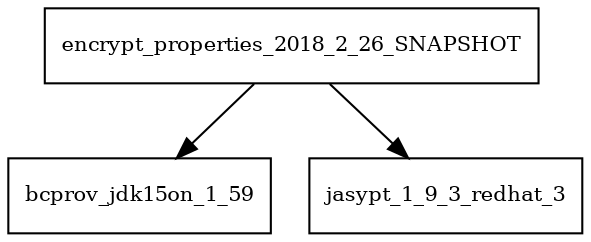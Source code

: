 digraph encrypt_properties_2018_2_26_SNAPSHOT_dependencies {
  node [shape = box, fontsize=10.0];
  encrypt_properties_2018_2_26_SNAPSHOT -> bcprov_jdk15on_1_59;
  encrypt_properties_2018_2_26_SNAPSHOT -> jasypt_1_9_3_redhat_3;
}
